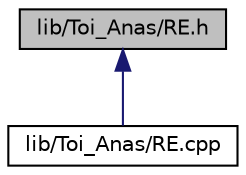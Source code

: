 digraph "lib/Toi_Anas/RE.h"
{
 // LATEX_PDF_SIZE
  edge [fontname="Helvetica",fontsize="10",labelfontname="Helvetica",labelfontsize="10"];
  node [fontname="Helvetica",fontsize="10",shape=record];
  Node1 [label="lib/Toi_Anas/RE.h",height=0.2,width=0.4,color="black", fillcolor="grey75", style="filled", fontcolor="black",tooltip=" "];
  Node1 -> Node2 [dir="back",color="midnightblue",fontsize="10",style="solid",fontname="Helvetica"];
  Node2 [label="lib/Toi_Anas/RE.cpp",height=0.2,width=0.4,color="black", fillcolor="white", style="filled",URL="$lib_2Toi__Anas_2RE_8cpp.html",tooltip=" "];
}
